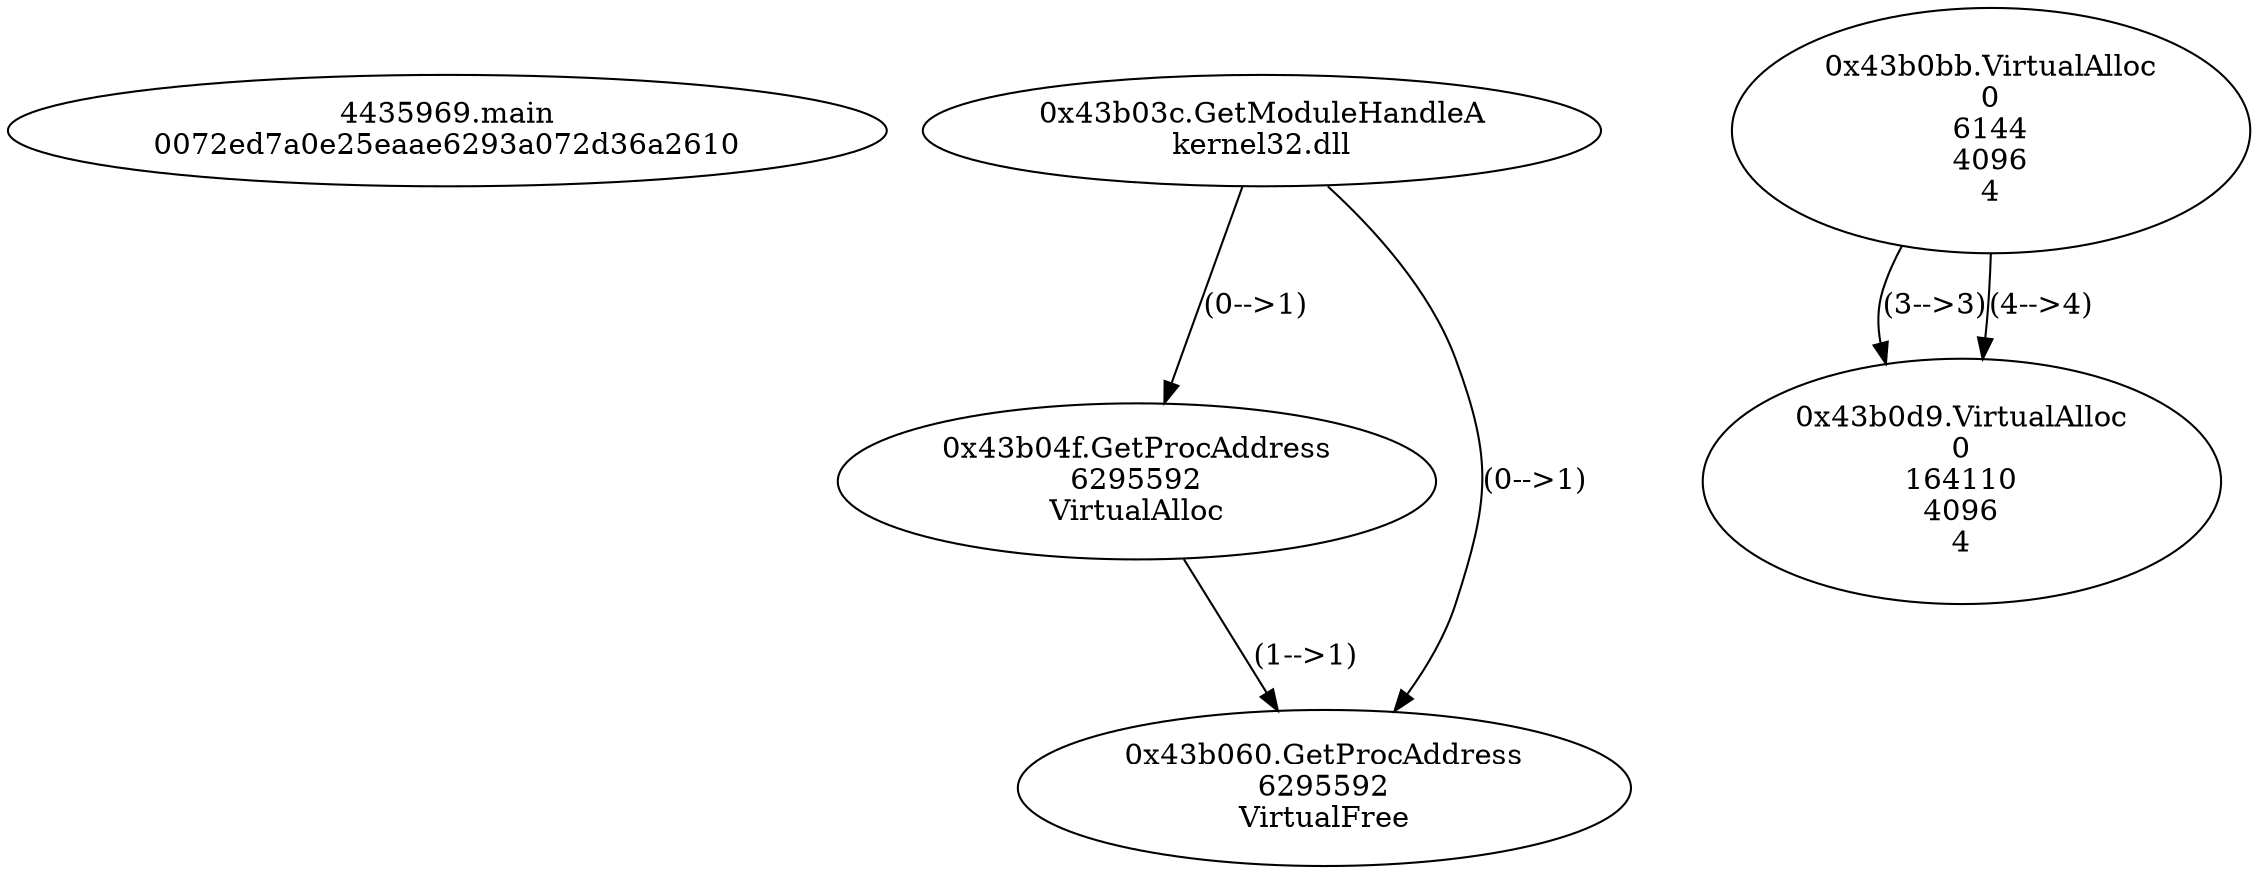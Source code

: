 // Global SCDG with merge call
digraph {
	0 [label="4435969.main
0072ed7a0e25eaae6293a072d36a2610"]
	1 [label="0x43b03c.GetModuleHandleA
kernel32.dll"]
	2 [label="0x43b04f.GetProcAddress
6295592
VirtualAlloc"]
	1 -> 2 [label="(0-->1)"]
	3 [label="0x43b060.GetProcAddress
6295592
VirtualFree"]
	1 -> 3 [label="(0-->1)"]
	2 -> 3 [label="(1-->1)"]
	4 [label="0x43b0bb.VirtualAlloc
0
6144
4096
4"]
	5 [label="0x43b0d9.VirtualAlloc
0
164110
4096
4"]
	4 -> 5 [label="(3-->3)"]
	4 -> 5 [label="(4-->4)"]
}
